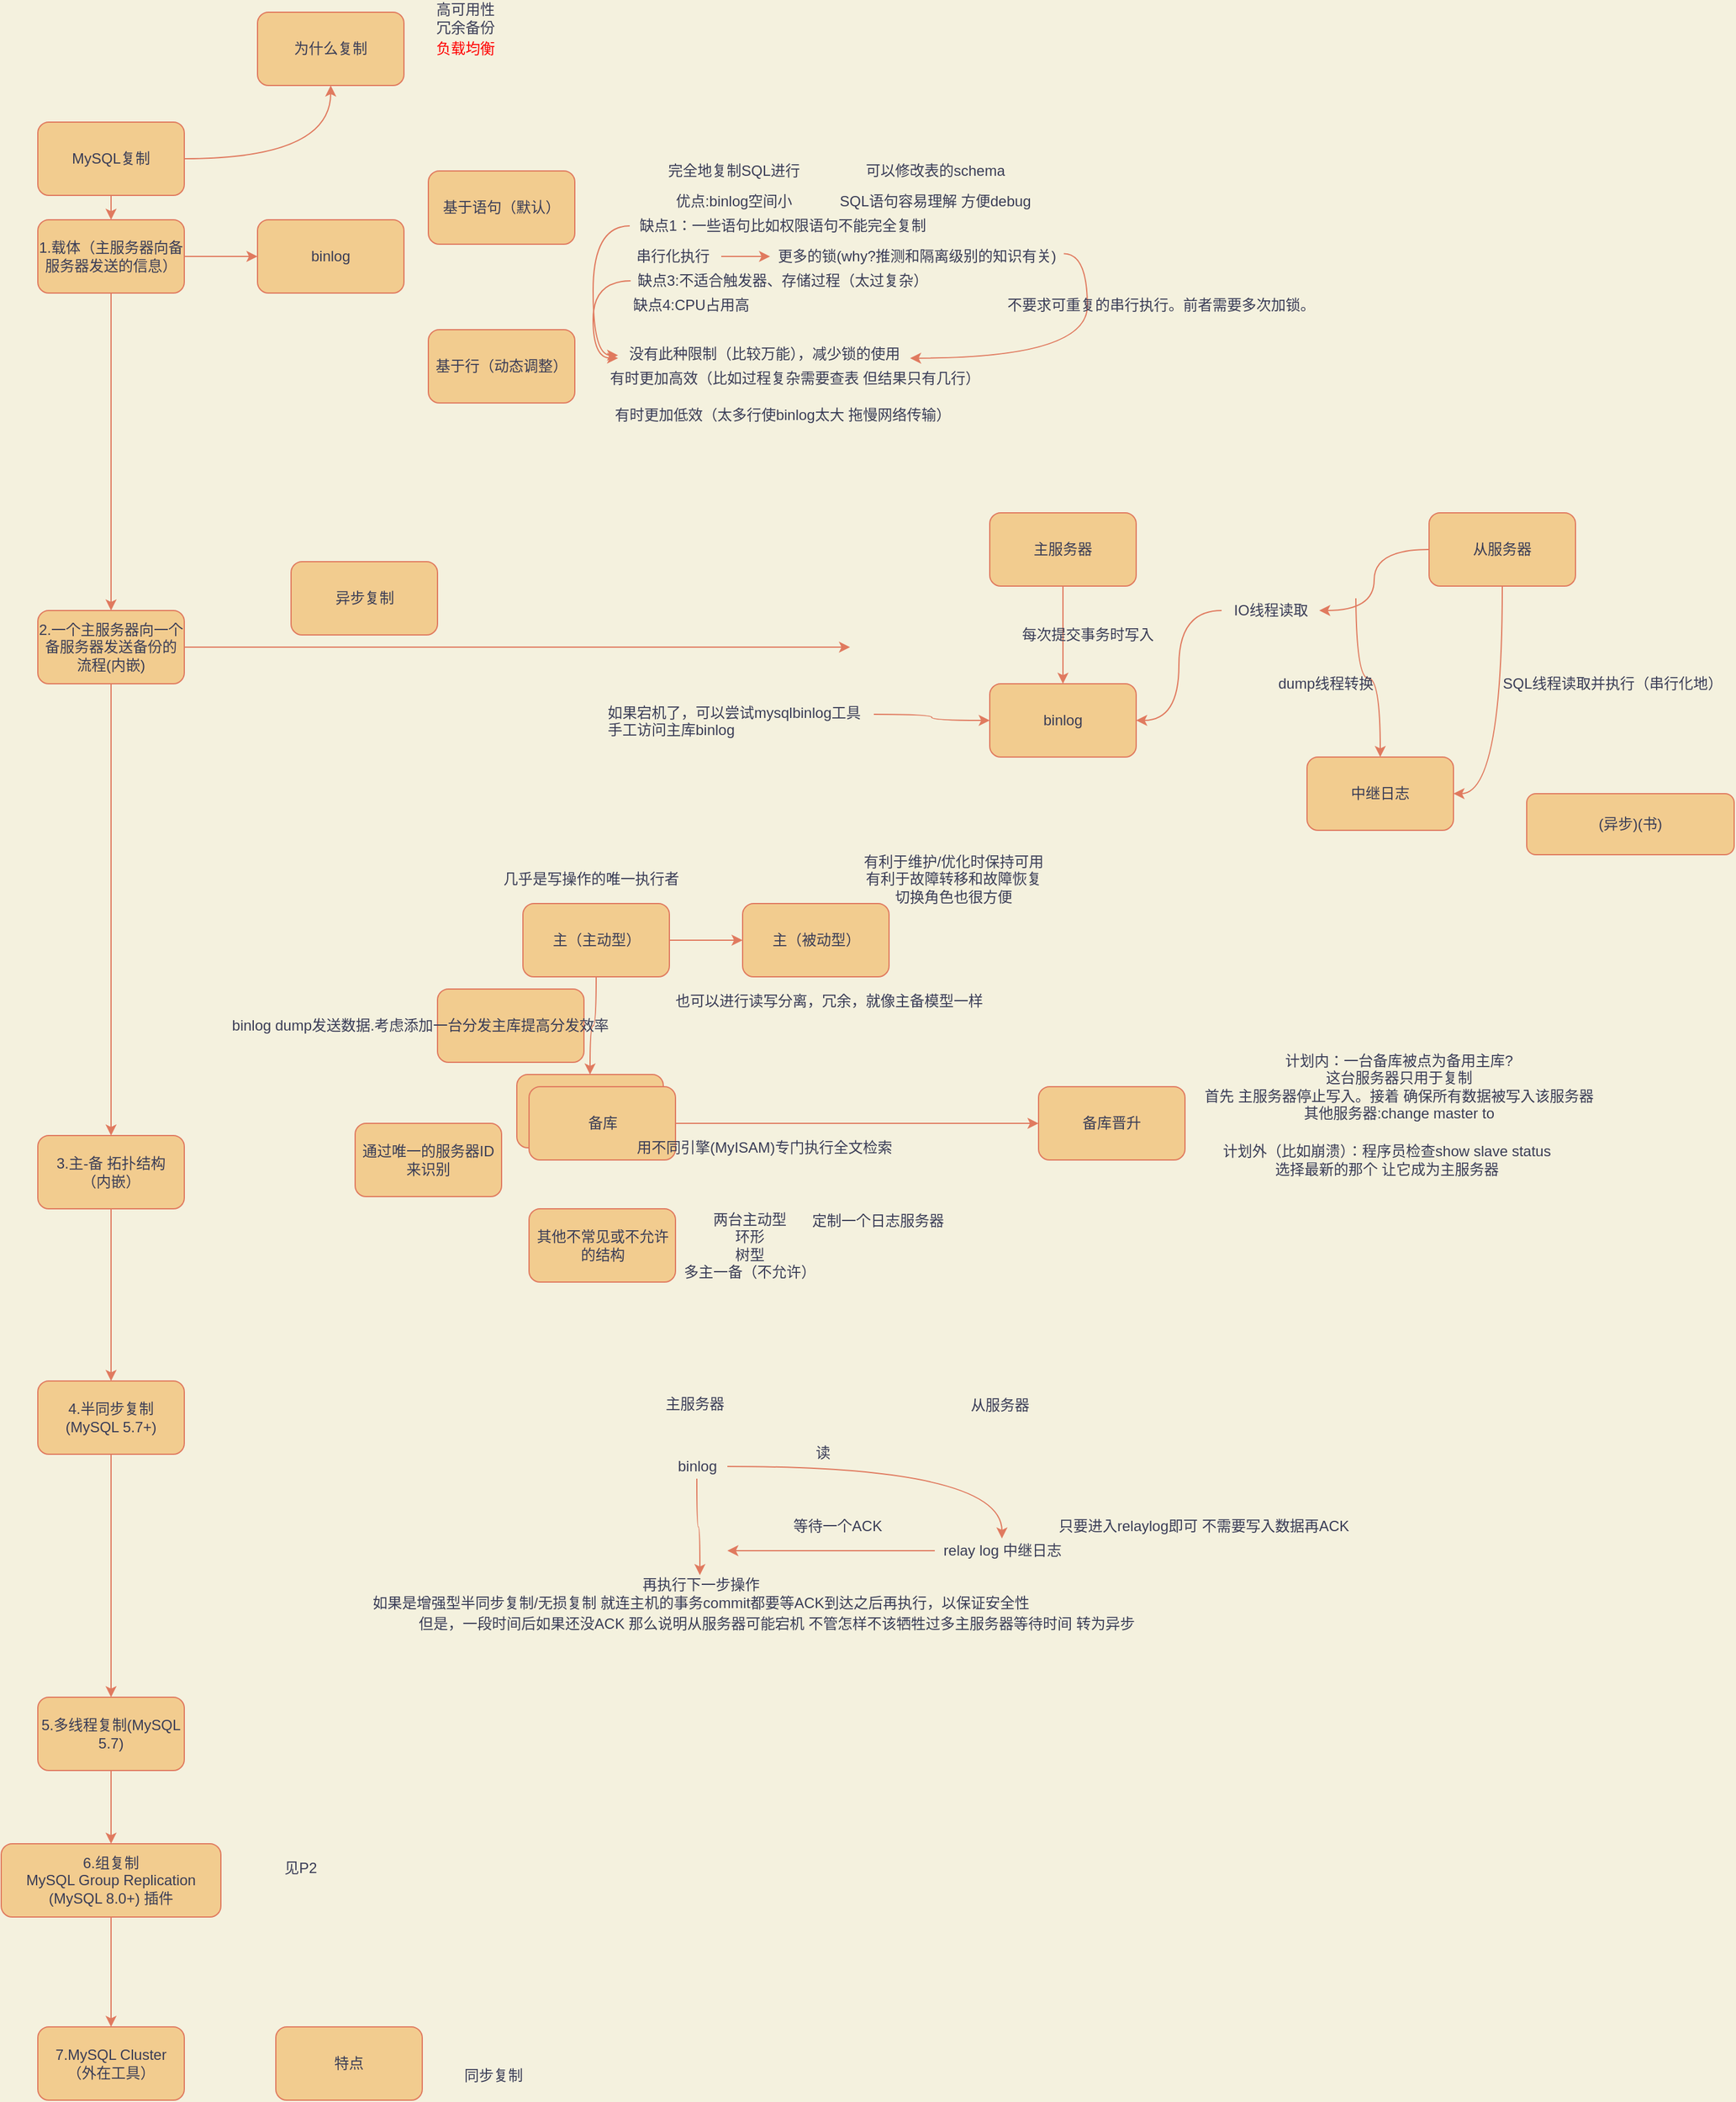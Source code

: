 <mxfile version="13.7.9" type="device" pages="2"><diagram id="JRkVe0I8rKVUmKoNJj9f" name="复制"><mxGraphModel dx="981" dy="567" grid="1" gridSize="10" guides="1" tooltips="1" connect="1" arrows="1" fold="1" page="1" pageScale="1" pageWidth="3300" pageHeight="4681" background="#F4F1DE" math="0" shadow="0"><root><mxCell id="0"/><mxCell id="1" parent="0"/><mxCell id="2MG8qn4iDlcqrnvruJJZ-74" value="" style="rounded=1;whiteSpace=wrap;html=1;sketch=0;strokeColor=#E07A5F;fillColor=#F2CC8F;fontColor=#393C56;" vertex="1" parent="1"><mxGeometry x="847.5" y="2020" width="120" height="60" as="geometry"/></mxCell><mxCell id="2MG8qn4iDlcqrnvruJJZ-3" value="" style="edgeStyle=orthogonalEdgeStyle;curved=1;rounded=1;sketch=0;orthogonalLoop=1;jettySize=auto;html=1;strokeColor=#E07A5F;fillColor=#F2CC8F;fontColor=#393C56;" edge="1" parent="1" source="2MG8qn4iDlcqrnvruJJZ-1" target="2MG8qn4iDlcqrnvruJJZ-2"><mxGeometry relative="1" as="geometry"/></mxCell><mxCell id="2MG8qn4iDlcqrnvruJJZ-8" value="" style="edgeStyle=orthogonalEdgeStyle;curved=1;rounded=1;sketch=0;orthogonalLoop=1;jettySize=auto;html=1;strokeColor=#E07A5F;fillColor=#F2CC8F;fontColor=#393C56;" edge="1" parent="1" source="2MG8qn4iDlcqrnvruJJZ-1" target="2MG8qn4iDlcqrnvruJJZ-7"><mxGeometry relative="1" as="geometry"/></mxCell><mxCell id="2MG8qn4iDlcqrnvruJJZ-1" value="MySQL复制" style="rounded=1;whiteSpace=wrap;html=1;sketch=0;strokeColor=#E07A5F;fillColor=#F2CC8F;fontColor=#393C56;" vertex="1" parent="1"><mxGeometry x="520" y="1310" width="120" height="60" as="geometry"/></mxCell><mxCell id="2MG8qn4iDlcqrnvruJJZ-6" value="" style="edgeStyle=orthogonalEdgeStyle;curved=1;rounded=1;sketch=0;orthogonalLoop=1;jettySize=auto;html=1;strokeColor=#E07A5F;fillColor=#F2CC8F;fontColor=#393C56;" edge="1" parent="1" source="2MG8qn4iDlcqrnvruJJZ-2" target="2MG8qn4iDlcqrnvruJJZ-5"><mxGeometry relative="1" as="geometry"/></mxCell><mxCell id="2MG8qn4iDlcqrnvruJJZ-56" value="" style="edgeStyle=orthogonalEdgeStyle;curved=1;rounded=1;sketch=0;orthogonalLoop=1;jettySize=auto;html=1;strokeColor=#E07A5F;fillColor=#F2CC8F;fontColor=#393C56;" edge="1" parent="1" source="2MG8qn4iDlcqrnvruJJZ-2" target="2MG8qn4iDlcqrnvruJJZ-55"><mxGeometry relative="1" as="geometry"/></mxCell><mxCell id="2MG8qn4iDlcqrnvruJJZ-2" value="1.载体（主服务器向备服务器发送的信息）" style="whiteSpace=wrap;html=1;rounded=1;fontColor=#393C56;strokeColor=#E07A5F;fillColor=#F2CC8F;sketch=0;" vertex="1" parent="1"><mxGeometry x="520" y="1390" width="120" height="60" as="geometry"/></mxCell><mxCell id="2MG8qn4iDlcqrnvruJJZ-5" value="binlog" style="whiteSpace=wrap;html=1;rounded=1;fontColor=#393C56;strokeColor=#E07A5F;fillColor=#F2CC8F;sketch=0;" vertex="1" parent="1"><mxGeometry x="700" y="1390" width="120" height="60" as="geometry"/></mxCell><mxCell id="2MG8qn4iDlcqrnvruJJZ-7" value="为什么复制" style="whiteSpace=wrap;html=1;rounded=1;fontColor=#393C56;strokeColor=#E07A5F;fillColor=#F2CC8F;sketch=0;" vertex="1" parent="1"><mxGeometry x="700" y="1220" width="120" height="60" as="geometry"/></mxCell><mxCell id="2MG8qn4iDlcqrnvruJJZ-9" value="高可用性&lt;br&gt;冗余备份" style="text;html=1;align=center;verticalAlign=middle;resizable=0;points=[];autosize=1;fontColor=#393C56;" vertex="1" parent="1"><mxGeometry x="840" y="1210" width="60" height="30" as="geometry"/></mxCell><mxCell id="2MG8qn4iDlcqrnvruJJZ-13" value="&lt;font color=&quot;#ff0000&quot;&gt;负载均衡&lt;/font&gt;" style="text;html=1;align=center;verticalAlign=middle;resizable=0;points=[];autosize=1;fontColor=#393C56;" vertex="1" parent="1"><mxGeometry x="840" y="1240" width="60" height="20" as="geometry"/></mxCell><mxCell id="2MG8qn4iDlcqrnvruJJZ-16" value="" style="edgeStyle=orthogonalEdgeStyle;curved=1;rounded=1;sketch=0;orthogonalLoop=1;jettySize=auto;html=1;strokeColor=#E07A5F;fillColor=#F2CC8F;fontColor=#393C56;" edge="1" parent="1" source="2MG8qn4iDlcqrnvruJJZ-14" target="2MG8qn4iDlcqrnvruJJZ-15"><mxGeometry relative="1" as="geometry"/></mxCell><mxCell id="2MG8qn4iDlcqrnvruJJZ-14" value="主服务器" style="rounded=1;whiteSpace=wrap;html=1;sketch=0;strokeColor=#E07A5F;fillColor=#F2CC8F;fontColor=#393C56;" vertex="1" parent="1"><mxGeometry x="1300" y="1630" width="120" height="60" as="geometry"/></mxCell><mxCell id="2MG8qn4iDlcqrnvruJJZ-15" value="binlog" style="whiteSpace=wrap;html=1;rounded=1;fontColor=#393C56;strokeColor=#E07A5F;fillColor=#F2CC8F;sketch=0;" vertex="1" parent="1"><mxGeometry x="1300" y="1770" width="120" height="60" as="geometry"/></mxCell><mxCell id="2MG8qn4iDlcqrnvruJJZ-17" value="每次提交事务时写入" style="text;html=1;align=center;verticalAlign=middle;resizable=0;points=[];autosize=1;fontColor=#393C56;" vertex="1" parent="1"><mxGeometry x="1320" y="1720" width="120" height="20" as="geometry"/></mxCell><mxCell id="2MG8qn4iDlcqrnvruJJZ-19" style="edgeStyle=orthogonalEdgeStyle;curved=1;rounded=1;sketch=0;orthogonalLoop=1;jettySize=auto;html=1;entryX=1;entryY=0.5;entryDx=0;entryDy=0;strokeColor=#E07A5F;fillColor=#F2CC8F;fontColor=#393C56;" edge="1" parent="1" source="2MG8qn4iDlcqrnvruJJZ-20" target="2MG8qn4iDlcqrnvruJJZ-15"><mxGeometry relative="1" as="geometry"/></mxCell><mxCell id="2MG8qn4iDlcqrnvruJJZ-23" style="edgeStyle=orthogonalEdgeStyle;curved=1;rounded=1;sketch=0;orthogonalLoop=1;jettySize=auto;html=1;strokeColor=#E07A5F;fillColor=#F2CC8F;fontColor=#393C56;" edge="1" parent="1" target="2MG8qn4iDlcqrnvruJJZ-24"><mxGeometry relative="1" as="geometry"><mxPoint x="1610" y="1810" as="targetPoint"/><mxPoint x="1600" y="1700" as="sourcePoint"/></mxGeometry></mxCell><mxCell id="2MG8qn4iDlcqrnvruJJZ-27" style="edgeStyle=orthogonalEdgeStyle;curved=1;rounded=1;sketch=0;orthogonalLoop=1;jettySize=auto;html=1;entryX=1;entryY=0.5;entryDx=0;entryDy=0;strokeColor=#E07A5F;fillColor=#F2CC8F;fontColor=#393C56;" edge="1" parent="1" source="2MG8qn4iDlcqrnvruJJZ-18" target="2MG8qn4iDlcqrnvruJJZ-24"><mxGeometry relative="1" as="geometry"/></mxCell><mxCell id="2MG8qn4iDlcqrnvruJJZ-18" value="从服务器" style="rounded=1;whiteSpace=wrap;html=1;sketch=0;strokeColor=#E07A5F;fillColor=#F2CC8F;fontColor=#393C56;" vertex="1" parent="1"><mxGeometry x="1660" y="1630" width="120" height="60" as="geometry"/></mxCell><mxCell id="2MG8qn4iDlcqrnvruJJZ-20" value="IO线程读取" style="text;html=1;align=center;verticalAlign=middle;resizable=0;points=[];autosize=1;fontColor=#393C56;" vertex="1" parent="1"><mxGeometry x="1490" y="1700" width="80" height="20" as="geometry"/></mxCell><mxCell id="2MG8qn4iDlcqrnvruJJZ-21" style="edgeStyle=orthogonalEdgeStyle;curved=1;rounded=1;sketch=0;orthogonalLoop=1;jettySize=auto;html=1;entryX=1;entryY=0.5;entryDx=0;entryDy=0;strokeColor=#E07A5F;fillColor=#F2CC8F;fontColor=#393C56;" edge="1" parent="1" source="2MG8qn4iDlcqrnvruJJZ-18" target="2MG8qn4iDlcqrnvruJJZ-20"><mxGeometry relative="1" as="geometry"><mxPoint x="1640" y="1660.034" as="sourcePoint"/><mxPoint x="1420" y="1800" as="targetPoint"/></mxGeometry></mxCell><mxCell id="2MG8qn4iDlcqrnvruJJZ-24" value="中继日志" style="whiteSpace=wrap;html=1;rounded=1;fontColor=#393C56;strokeColor=#E07A5F;fillColor=#F2CC8F;sketch=0;" vertex="1" parent="1"><mxGeometry x="1560" y="1830" width="120" height="60" as="geometry"/></mxCell><mxCell id="2MG8qn4iDlcqrnvruJJZ-25" value="dump线程转换" style="text;html=1;align=center;verticalAlign=middle;resizable=0;points=[];autosize=1;fontColor=#393C56;" vertex="1" parent="1"><mxGeometry x="1530" y="1760" width="90" height="20" as="geometry"/></mxCell><mxCell id="2MG8qn4iDlcqrnvruJJZ-28" value="SQL线程读取并执行（串行化地）" style="text;html=1;align=center;verticalAlign=middle;resizable=0;points=[];autosize=1;fontColor=#393C56;" vertex="1" parent="1"><mxGeometry x="1710" y="1760" width="200" height="20" as="geometry"/></mxCell><mxCell id="2MG8qn4iDlcqrnvruJJZ-30" value="基于语句（默认）" style="whiteSpace=wrap;html=1;rounded=1;fontColor=#393C56;strokeColor=#E07A5F;fillColor=#F2CC8F;sketch=0;" vertex="1" parent="1"><mxGeometry x="840" y="1350" width="120" height="60" as="geometry"/></mxCell><mxCell id="2MG8qn4iDlcqrnvruJJZ-31" value="基于行（动态调整）" style="whiteSpace=wrap;html=1;rounded=1;fontColor=#393C56;strokeColor=#E07A5F;fillColor=#F2CC8F;sketch=0;" vertex="1" parent="1"><mxGeometry x="840" y="1480" width="120" height="60" as="geometry"/></mxCell><mxCell id="2MG8qn4iDlcqrnvruJJZ-32" value="优点:binlog空间小" style="text;html=1;align=center;verticalAlign=middle;resizable=0;points=[];autosize=1;fontColor=#393C56;" vertex="1" parent="1"><mxGeometry x="1035" y="1365" width="110" height="20" as="geometry"/></mxCell><mxCell id="2MG8qn4iDlcqrnvruJJZ-33" value="完全地复制SQL进行" style="text;html=1;align=center;verticalAlign=middle;resizable=0;points=[];autosize=1;fontColor=#393C56;" vertex="1" parent="1"><mxGeometry x="1030" y="1340" width="120" height="20" as="geometry"/></mxCell><mxCell id="2MG8qn4iDlcqrnvruJJZ-42" style="edgeStyle=orthogonalEdgeStyle;curved=1;rounded=1;sketch=0;orthogonalLoop=1;jettySize=auto;html=1;entryX=0.002;entryY=0.547;entryDx=0;entryDy=0;entryPerimeter=0;strokeColor=#E07A5F;fillColor=#F2CC8F;fontColor=#393C56;exitX=0;exitY=0.5;exitDx=0;exitDy=0;exitPerimeter=0;" edge="1" parent="1" source="2MG8qn4iDlcqrnvruJJZ-34" target="2MG8qn4iDlcqrnvruJJZ-41"><mxGeometry relative="1" as="geometry"/></mxCell><mxCell id="2MG8qn4iDlcqrnvruJJZ-34" value="缺点1：一些语句比如权限语句不能完全复制" style="text;html=1;align=center;verticalAlign=middle;resizable=0;points=[];autosize=1;fontColor=#393C56;" vertex="1" parent="1"><mxGeometry x="1005" y="1385" width="250" height="20" as="geometry"/></mxCell><mxCell id="2MG8qn4iDlcqrnvruJJZ-37" value="" style="edgeStyle=orthogonalEdgeStyle;curved=1;rounded=1;sketch=0;orthogonalLoop=1;jettySize=auto;html=1;strokeColor=#E07A5F;fillColor=#F2CC8F;fontColor=#393C56;" edge="1" parent="1" source="2MG8qn4iDlcqrnvruJJZ-35" target="2MG8qn4iDlcqrnvruJJZ-36"><mxGeometry relative="1" as="geometry"/></mxCell><mxCell id="2MG8qn4iDlcqrnvruJJZ-35" value="串行化执行" style="text;html=1;align=center;verticalAlign=middle;resizable=0;points=[];autosize=1;fontColor=#393C56;" vertex="1" parent="1"><mxGeometry x="1000" y="1410" width="80" height="20" as="geometry"/></mxCell><mxCell id="2MG8qn4iDlcqrnvruJJZ-48" style="edgeStyle=orthogonalEdgeStyle;curved=1;rounded=1;sketch=0;orthogonalLoop=1;jettySize=auto;html=1;strokeColor=#E07A5F;fillColor=#F2CC8F;fontColor=#393C56;entryX=0.999;entryY=0.666;entryDx=0;entryDy=0;entryPerimeter=0;exitX=1.003;exitY=0.39;exitDx=0;exitDy=0;exitPerimeter=0;" edge="1" parent="1" source="2MG8qn4iDlcqrnvruJJZ-36" target="2MG8qn4iDlcqrnvruJJZ-41"><mxGeometry relative="1" as="geometry"/></mxCell><mxCell id="2MG8qn4iDlcqrnvruJJZ-36" value="更多的锁(why?推测和隔离级别的知识有关)" style="text;html=1;align=center;verticalAlign=middle;resizable=0;points=[];autosize=1;fontColor=#393C56;" vertex="1" parent="1"><mxGeometry x="1120" y="1410" width="240" height="20" as="geometry"/></mxCell><mxCell id="2MG8qn4iDlcqrnvruJJZ-38" value="有时更加高效（比如过程复杂需要查表 但结果只有几行）" style="text;html=1;align=center;verticalAlign=middle;resizable=0;points=[];autosize=1;fontColor=#393C56;" vertex="1" parent="1"><mxGeometry x="980" y="1510" width="320" height="20" as="geometry"/></mxCell><mxCell id="2MG8qn4iDlcqrnvruJJZ-41" value="没有此种限制（比较万能），减少锁的使用" style="text;html=1;align=center;verticalAlign=middle;resizable=0;points=[];autosize=1;fontColor=#393C56;" vertex="1" parent="1"><mxGeometry x="995" y="1490" width="240" height="20" as="geometry"/></mxCell><mxCell id="2MG8qn4iDlcqrnvruJJZ-43" value="有时更加低效（太多行使binlog太大 拖慢网络传输）" style="text;html=1;align=center;verticalAlign=middle;resizable=0;points=[];autosize=1;fontColor=#393C56;" vertex="1" parent="1"><mxGeometry x="985" y="1540" width="290" height="20" as="geometry"/></mxCell><mxCell id="2MG8qn4iDlcqrnvruJJZ-47" style="edgeStyle=orthogonalEdgeStyle;curved=1;rounded=1;sketch=0;orthogonalLoop=1;jettySize=auto;html=1;entryX=0.002;entryY=0.666;entryDx=0;entryDy=0;entryPerimeter=0;strokeColor=#E07A5F;fillColor=#F2CC8F;fontColor=#393C56;exitX=0.003;exitY=0.5;exitDx=0;exitDy=0;exitPerimeter=0;" edge="1" parent="1" source="2MG8qn4iDlcqrnvruJJZ-45" target="2MG8qn4iDlcqrnvruJJZ-41"><mxGeometry relative="1" as="geometry"/></mxCell><mxCell id="2MG8qn4iDlcqrnvruJJZ-45" value="缺点3:不适合触发器、存储过程（太过复杂）" style="text;html=1;align=center;verticalAlign=middle;resizable=0;points=[];autosize=1;fontColor=#393C56;" vertex="1" parent="1"><mxGeometry x="1005" y="1430" width="250" height="20" as="geometry"/></mxCell><mxCell id="2MG8qn4iDlcqrnvruJJZ-49" value="不要求可重复的串行执行。前者需要多次加锁。" style="text;html=1;align=center;verticalAlign=middle;resizable=0;points=[];autosize=1;fontColor=#393C56;" vertex="1" parent="1"><mxGeometry x="1305" y="1450" width="270" height="20" as="geometry"/></mxCell><mxCell id="2MG8qn4iDlcqrnvruJJZ-51" value="SQL语句容易理解 方便debug" style="text;html=1;align=center;verticalAlign=middle;resizable=0;points=[];autosize=1;fontColor=#393C56;" vertex="1" parent="1"><mxGeometry x="1170" y="1365" width="170" height="20" as="geometry"/></mxCell><mxCell id="2MG8qn4iDlcqrnvruJJZ-52" value="缺点4:CPU占用高" style="text;html=1;align=center;verticalAlign=middle;resizable=0;points=[];autosize=1;fontColor=#393C56;" vertex="1" parent="1"><mxGeometry x="1000" y="1450" width="110" height="20" as="geometry"/></mxCell><mxCell id="2MG8qn4iDlcqrnvruJJZ-53" value="可以修改表的schema" style="text;html=1;align=center;verticalAlign=middle;resizable=0;points=[];autosize=1;fontColor=#393C56;" vertex="1" parent="1"><mxGeometry x="1190" y="1340" width="130" height="20" as="geometry"/></mxCell><mxCell id="2MG8qn4iDlcqrnvruJJZ-57" style="edgeStyle=orthogonalEdgeStyle;curved=1;rounded=1;sketch=0;orthogonalLoop=1;jettySize=auto;html=1;strokeColor=#E07A5F;fillColor=#F2CC8F;fontColor=#393C56;" edge="1" parent="1" source="2MG8qn4iDlcqrnvruJJZ-55"><mxGeometry relative="1" as="geometry"><mxPoint x="1185.517" y="1740" as="targetPoint"/></mxGeometry></mxCell><mxCell id="2MG8qn4iDlcqrnvruJJZ-79" style="edgeStyle=orthogonalEdgeStyle;curved=1;rounded=1;sketch=0;orthogonalLoop=1;jettySize=auto;html=1;strokeColor=#E07A5F;fillColor=#F2CC8F;fontColor=#393C56;" edge="1" parent="1" source="2MG8qn4iDlcqrnvruJJZ-55" target="2MG8qn4iDlcqrnvruJJZ-58"><mxGeometry relative="1" as="geometry"/></mxCell><mxCell id="2MG8qn4iDlcqrnvruJJZ-55" value="2.一个主服务器向一个备服务器发送备份的流程&lt;span&gt;(内嵌)&lt;/span&gt;" style="whiteSpace=wrap;html=1;rounded=1;fontColor=#393C56;strokeColor=#E07A5F;fillColor=#F2CC8F;sketch=0;" vertex="1" parent="1"><mxGeometry x="520" y="1710" width="120" height="60" as="geometry"/></mxCell><mxCell id="2MG8qn4iDlcqrnvruJJZ-85" value="" style="edgeStyle=orthogonalEdgeStyle;curved=1;rounded=1;sketch=0;orthogonalLoop=1;jettySize=auto;html=1;strokeColor=#E07A5F;fillColor=#F2CC8F;fontColor=#393C56;" edge="1" parent="1" source="2MG8qn4iDlcqrnvruJJZ-58" target="2MG8qn4iDlcqrnvruJJZ-84"><mxGeometry relative="1" as="geometry"/></mxCell><mxCell id="2MG8qn4iDlcqrnvruJJZ-58" value="3.主-备 拓扑结构&lt;br&gt;（内嵌）" style="whiteSpace=wrap;html=1;rounded=1;fontColor=#393C56;strokeColor=#E07A5F;fillColor=#F2CC8F;sketch=0;" vertex="1" parent="1"><mxGeometry x="520" y="2140" width="120" height="60" as="geometry"/></mxCell><mxCell id="2MG8qn4iDlcqrnvruJJZ-62" value="" style="edgeStyle=orthogonalEdgeStyle;curved=1;rounded=1;sketch=0;orthogonalLoop=1;jettySize=auto;html=1;strokeColor=#E07A5F;fillColor=#F2CC8F;fontColor=#393C56;" edge="1" parent="1" source="2MG8qn4iDlcqrnvruJJZ-60" target="2MG8qn4iDlcqrnvruJJZ-61"><mxGeometry relative="1" as="geometry"/></mxCell><mxCell id="2MG8qn4iDlcqrnvruJJZ-68" value="" style="edgeStyle=orthogonalEdgeStyle;curved=1;rounded=1;sketch=0;orthogonalLoop=1;jettySize=auto;html=1;strokeColor=#E07A5F;fillColor=#F2CC8F;fontColor=#393C56;" edge="1" parent="1" source="2MG8qn4iDlcqrnvruJJZ-60" target="2MG8qn4iDlcqrnvruJJZ-67"><mxGeometry relative="1" as="geometry"/></mxCell><mxCell id="2MG8qn4iDlcqrnvruJJZ-60" value="主（主动型）" style="whiteSpace=wrap;html=1;rounded=1;fontColor=#393C56;strokeColor=#E07A5F;fillColor=#F2CC8F;sketch=0;" vertex="1" parent="1"><mxGeometry x="917.5" y="1950" width="120" height="60" as="geometry"/></mxCell><mxCell id="2MG8qn4iDlcqrnvruJJZ-61" value="主（被动型）" style="whiteSpace=wrap;html=1;rounded=1;fontColor=#393C56;strokeColor=#E07A5F;fillColor=#F2CC8F;sketch=0;" vertex="1" parent="1"><mxGeometry x="1097.5" y="1950" width="120" height="60" as="geometry"/></mxCell><mxCell id="2MG8qn4iDlcqrnvruJJZ-64" value="其他不常见或不允许的结构" style="whiteSpace=wrap;html=1;rounded=1;fontColor=#393C56;strokeColor=#E07A5F;fillColor=#F2CC8F;sketch=0;" vertex="1" parent="1"><mxGeometry x="922.5" y="2200" width="120" height="60" as="geometry"/></mxCell><mxCell id="2MG8qn4iDlcqrnvruJJZ-65" value="两台主动型&lt;br&gt;环形&lt;br&gt;树型&lt;br&gt;多主一备（不允许）" style="text;html=1;align=center;verticalAlign=middle;resizable=0;points=[];autosize=1;fontColor=#393C56;" vertex="1" parent="1"><mxGeometry x="1042.5" y="2200" width="120" height="60" as="geometry"/></mxCell><mxCell id="2MG8qn4iDlcqrnvruJJZ-66" value="有利于维护/优化时保持可用&lt;br&gt;有利于故障转移和故障恢复&lt;br&gt;切换角色也很方便" style="text;html=1;align=center;verticalAlign=middle;resizable=0;points=[];autosize=1;fontColor=#393C56;" vertex="1" parent="1"><mxGeometry x="1190" y="1905" width="160" height="50" as="geometry"/></mxCell><mxCell id="2MG8qn4iDlcqrnvruJJZ-67" value="" style="whiteSpace=wrap;html=1;rounded=1;fontColor=#393C56;strokeColor=#E07A5F;fillColor=#F2CC8F;sketch=0;" vertex="1" parent="1"><mxGeometry x="912.5" y="2090" width="120" height="60" as="geometry"/></mxCell><mxCell id="2MG8qn4iDlcqrnvruJJZ-81" style="edgeStyle=orthogonalEdgeStyle;curved=1;rounded=1;sketch=0;orthogonalLoop=1;jettySize=auto;html=1;entryX=0;entryY=0.5;entryDx=0;entryDy=0;strokeColor=#E07A5F;fillColor=#F2CC8F;fontColor=#393C56;" edge="1" parent="1" source="2MG8qn4iDlcqrnvruJJZ-69" target="2MG8qn4iDlcqrnvruJJZ-80"><mxGeometry relative="1" as="geometry"/></mxCell><mxCell id="2MG8qn4iDlcqrnvruJJZ-69" value="备库" style="whiteSpace=wrap;html=1;rounded=1;fontColor=#393C56;strokeColor=#E07A5F;fillColor=#F2CC8F;sketch=0;" vertex="1" parent="1"><mxGeometry x="922.5" y="2100" width="120" height="60" as="geometry"/></mxCell><mxCell id="2MG8qn4iDlcqrnvruJJZ-70" value="也可以进行读写分离，冗余，就像主备模型一样" style="text;html=1;align=center;verticalAlign=middle;resizable=0;points=[];autosize=1;fontColor=#393C56;" vertex="1" parent="1"><mxGeometry x="1032.5" y="2020" width="270" height="20" as="geometry"/></mxCell><mxCell id="2MG8qn4iDlcqrnvruJJZ-71" value="计划内：一台备库被点为备用主库?&lt;br&gt;这台服务器只用于复制&lt;br&gt;首先 主服务器停止写入。接着 确保所有数据被写入该服务器&lt;br&gt;其他服务器:change master to" style="text;html=1;align=center;verticalAlign=middle;resizable=0;points=[];autosize=1;fontColor=#393C56;" vertex="1" parent="1"><mxGeometry x="1470" y="2070" width="330" height="60" as="geometry"/></mxCell><mxCell id="2MG8qn4iDlcqrnvruJJZ-72" value="通过唯一的服务器ID来识别" style="whiteSpace=wrap;html=1;rounded=1;fontColor=#393C56;strokeColor=#E07A5F;fillColor=#F2CC8F;sketch=0;" vertex="1" parent="1"><mxGeometry x="780" y="2130" width="120" height="60" as="geometry"/></mxCell><mxCell id="2MG8qn4iDlcqrnvruJJZ-73" value="binlog dump发送数据.考虑添加一台分发主库提高分发效率" style="text;html=1;align=center;verticalAlign=middle;resizable=0;points=[];autosize=1;fontColor=#393C56;" vertex="1" parent="1"><mxGeometry x="672.5" y="2040" width="320" height="20" as="geometry"/></mxCell><mxCell id="2MG8qn4iDlcqrnvruJJZ-75" value="定制一个日志服务器" style="text;html=1;align=center;verticalAlign=middle;resizable=0;points=[];autosize=1;fontColor=#393C56;" vertex="1" parent="1"><mxGeometry x="1147.5" y="2200" width="120" height="20" as="geometry"/></mxCell><mxCell id="2MG8qn4iDlcqrnvruJJZ-77" value="用不同引擎(MyISAM)专门执行全文检索" style="text;html=1;align=center;verticalAlign=middle;resizable=0;points=[];autosize=1;fontColor=#393C56;" vertex="1" parent="1"><mxGeometry x="1005" y="2140" width="220" height="20" as="geometry"/></mxCell><mxCell id="2MG8qn4iDlcqrnvruJJZ-78" value="几乎是写操作的唯一执行者" style="text;html=1;align=center;verticalAlign=middle;resizable=0;points=[];autosize=1;fontColor=#393C56;" vertex="1" parent="1"><mxGeometry x="892.5" y="1920" width="160" height="20" as="geometry"/></mxCell><mxCell id="2MG8qn4iDlcqrnvruJJZ-80" value="备库晋升" style="whiteSpace=wrap;html=1;rounded=1;fontColor=#393C56;strokeColor=#E07A5F;fillColor=#F2CC8F;sketch=0;" vertex="1" parent="1"><mxGeometry x="1340" y="2100" width="120" height="60" as="geometry"/></mxCell><mxCell id="2MG8qn4iDlcqrnvruJJZ-82" value="计划外（比如崩溃）：程序员检查show slave status&lt;br&gt;选择最新的那个 让它成为主服务器" style="text;html=1;align=center;verticalAlign=middle;resizable=0;points=[];autosize=1;fontColor=#393C56;" vertex="1" parent="1"><mxGeometry x="1480" y="2145" width="290" height="30" as="geometry"/></mxCell><mxCell id="2MG8qn4iDlcqrnvruJJZ-93" value="" style="edgeStyle=orthogonalEdgeStyle;curved=1;rounded=1;sketch=0;orthogonalLoop=1;jettySize=auto;html=1;strokeColor=#E07A5F;fillColor=#F2CC8F;fontColor=#393C56;" edge="1" parent="1" source="2MG8qn4iDlcqrnvruJJZ-125" target="2MG8qn4iDlcqrnvruJJZ-92"><mxGeometry relative="1" as="geometry"/></mxCell><mxCell id="2MG8qn4iDlcqrnvruJJZ-84" value="4.半同步复制&lt;br&gt;(MySQL 5.7+)" style="whiteSpace=wrap;html=1;rounded=1;fontColor=#393C56;strokeColor=#E07A5F;fillColor=#F2CC8F;sketch=0;" vertex="1" parent="1"><mxGeometry x="520" y="2341" width="120" height="60" as="geometry"/></mxCell><mxCell id="2MG8qn4iDlcqrnvruJJZ-86" value="特点" style="whiteSpace=wrap;html=1;rounded=1;fontColor=#393C56;strokeColor=#E07A5F;fillColor=#F2CC8F;sketch=0;" vertex="1" parent="1"><mxGeometry x="715" y="2870" width="120" height="60" as="geometry"/></mxCell><mxCell id="2MG8qn4iDlcqrnvruJJZ-87" value="同步复制" style="text;html=1;align=center;verticalAlign=middle;resizable=0;points=[];autosize=1;fontColor=#393C56;" vertex="1" parent="1"><mxGeometry x="862.5" y="2900" width="60" height="20" as="geometry"/></mxCell><mxCell id="2MG8qn4iDlcqrnvruJJZ-88" value="异步复制" style="whiteSpace=wrap;html=1;rounded=1;fontColor=#393C56;strokeColor=#E07A5F;fillColor=#F2CC8F;sketch=0;" vertex="1" parent="1"><mxGeometry x="727.5" y="1670" width="120" height="60" as="geometry"/></mxCell><mxCell id="2MG8qn4iDlcqrnvruJJZ-91" style="edgeStyle=orthogonalEdgeStyle;curved=1;rounded=1;sketch=0;orthogonalLoop=1;jettySize=auto;html=1;entryX=0;entryY=0.5;entryDx=0;entryDy=0;strokeColor=#E07A5F;fillColor=#F2CC8F;fontColor=#393C56;" edge="1" parent="1" source="2MG8qn4iDlcqrnvruJJZ-90" target="2MG8qn4iDlcqrnvruJJZ-15"><mxGeometry relative="1" as="geometry"/></mxCell><mxCell id="2MG8qn4iDlcqrnvruJJZ-90" value="如果宕机了，可以尝试mysqlbinlog工具手工访问主库binlog" style="text;whiteSpace=wrap;html=1;fontColor=#393C56;" vertex="1" parent="1"><mxGeometry x="985" y="1780" width="220" height="30" as="geometry"/></mxCell><mxCell id="2MG8qn4iDlcqrnvruJJZ-92" value="7.MySQL Cluster&lt;br&gt;（外在工具）" style="whiteSpace=wrap;html=1;rounded=1;fontColor=#393C56;strokeColor=#E07A5F;fillColor=#F2CC8F;sketch=0;" vertex="1" parent="1"><mxGeometry x="520" y="2870" width="120" height="60" as="geometry"/></mxCell><mxCell id="2MG8qn4iDlcqrnvruJJZ-94" value="(异步)(书)" style="whiteSpace=wrap;html=1;rounded=1;fontColor=#393C56;strokeColor=#E07A5F;fillColor=#F2CC8F;sketch=0;" vertex="1" parent="1"><mxGeometry x="1740" y="1860" width="170" height="50" as="geometry"/></mxCell><mxCell id="2MG8qn4iDlcqrnvruJJZ-110" value="从服务器" style="text;html=1;align=center;verticalAlign=middle;resizable=0;points=[];autosize=1;fontColor=#393C56;" vertex="1" parent="1"><mxGeometry x="1277.5" y="2351" width="60" height="20" as="geometry"/></mxCell><mxCell id="2MG8qn4iDlcqrnvruJJZ-115" style="edgeStyle=orthogonalEdgeStyle;curved=1;rounded=1;sketch=0;orthogonalLoop=1;jettySize=auto;html=1;strokeColor=#E07A5F;fillColor=#F2CC8F;fontColor=#393C56;" edge="1" parent="1" source="2MG8qn4iDlcqrnvruJJZ-111" target="2MG8qn4iDlcqrnvruJJZ-113"><mxGeometry relative="1" as="geometry"/></mxCell><mxCell id="2MG8qn4iDlcqrnvruJJZ-119" style="edgeStyle=orthogonalEdgeStyle;curved=1;rounded=1;sketch=0;orthogonalLoop=1;jettySize=auto;html=1;strokeColor=#E07A5F;fillColor=#F2CC8F;fontColor=#393C56;" edge="1" parent="1" source="2MG8qn4iDlcqrnvruJJZ-111" target="2MG8qn4iDlcqrnvruJJZ-117"><mxGeometry relative="1" as="geometry"/></mxCell><mxCell id="2MG8qn4iDlcqrnvruJJZ-111" value="binlog" style="text;html=1;align=center;verticalAlign=middle;resizable=0;points=[];autosize=1;fontColor=#393C56;" vertex="1" parent="1"><mxGeometry x="1035" y="2401" width="50" height="20" as="geometry"/></mxCell><mxCell id="2MG8qn4iDlcqrnvruJJZ-112" value="主服务器" style="text;html=1;align=center;verticalAlign=middle;resizable=0;points=[];autosize=1;fontColor=#393C56;" vertex="1" parent="1"><mxGeometry x="1027.5" y="2350" width="60" height="20" as="geometry"/></mxCell><mxCell id="2MG8qn4iDlcqrnvruJJZ-116" style="edgeStyle=orthogonalEdgeStyle;curved=1;rounded=1;sketch=0;orthogonalLoop=1;jettySize=auto;html=1;strokeColor=#E07A5F;fillColor=#F2CC8F;fontColor=#393C56;" edge="1" parent="1" source="2MG8qn4iDlcqrnvruJJZ-113"><mxGeometry relative="1" as="geometry"><mxPoint x="1085.0" y="2480" as="targetPoint"/></mxGeometry></mxCell><mxCell id="2MG8qn4iDlcqrnvruJJZ-113" value="relay log 中继日志" style="text;html=1;align=center;verticalAlign=middle;resizable=0;points=[];autosize=1;fontColor=#393C56;" vertex="1" parent="1"><mxGeometry x="1255" y="2470" width="110" height="20" as="geometry"/></mxCell><mxCell id="2MG8qn4iDlcqrnvruJJZ-117" value="再执行下一步操作&lt;br&gt;如果是增强型半同步复制/无损复制 就连主机的事务commit都要等ACK到达之后再执行，以保证安全性" style="text;html=1;align=center;verticalAlign=middle;resizable=0;points=[];autosize=1;fontColor=#393C56;" vertex="1" parent="1"><mxGeometry x="787.5" y="2500" width="550" height="30" as="geometry"/></mxCell><mxCell id="2MG8qn4iDlcqrnvruJJZ-118" value="等待一个ACK" style="text;html=1;align=center;verticalAlign=middle;resizable=0;points=[];autosize=1;fontColor=#393C56;" vertex="1" parent="1"><mxGeometry x="1130" y="2450" width="90" height="20" as="geometry"/></mxCell><mxCell id="2MG8qn4iDlcqrnvruJJZ-120" value="读" style="text;html=1;align=center;verticalAlign=middle;resizable=0;points=[];autosize=1;fontColor=#393C56;" vertex="1" parent="1"><mxGeometry x="1147.5" y="2390" width="30" height="20" as="geometry"/></mxCell><mxCell id="2MG8qn4iDlcqrnvruJJZ-121" value="但是，一段时间后如果还没ACK 那么说明从服务器可能宕机 不管怎样不该牺牲过多主服务器等待时间 转为异步" style="text;html=1;align=center;verticalAlign=middle;resizable=0;points=[];autosize=1;fontColor=#393C56;" vertex="1" parent="1"><mxGeometry x="825" y="2530" width="600" height="20" as="geometry"/></mxCell><mxCell id="2MG8qn4iDlcqrnvruJJZ-122" value="只要进入relaylog即可 不需要写入数据再ACK" style="text;html=1;align=center;verticalAlign=middle;resizable=0;points=[];autosize=1;fontColor=#393C56;" vertex="1" parent="1"><mxGeometry x="1350" y="2450" width="250" height="20" as="geometry"/></mxCell><mxCell id="2MG8qn4iDlcqrnvruJJZ-123" value="5.多线程复制(MySQL 5.7)" style="whiteSpace=wrap;html=1;rounded=1;fontColor=#393C56;strokeColor=#E07A5F;fillColor=#F2CC8F;sketch=0;" vertex="1" parent="1"><mxGeometry x="520" y="2600" width="120" height="60" as="geometry"/></mxCell><mxCell id="2MG8qn4iDlcqrnvruJJZ-124" value="" style="edgeStyle=orthogonalEdgeStyle;curved=1;rounded=1;sketch=0;orthogonalLoop=1;jettySize=auto;html=1;strokeColor=#E07A5F;fillColor=#F2CC8F;fontColor=#393C56;" edge="1" parent="1" source="2MG8qn4iDlcqrnvruJJZ-84" target="2MG8qn4iDlcqrnvruJJZ-123"><mxGeometry relative="1" as="geometry"><mxPoint x="580.0" y="2401" as="sourcePoint"/><mxPoint x="580.0" y="2870" as="targetPoint"/></mxGeometry></mxCell><mxCell id="2MG8qn4iDlcqrnvruJJZ-125" value="6.组复制&lt;br&gt;MySQL Group Replication&lt;br&gt;(MySQL 8.0+) 插件" style="whiteSpace=wrap;html=1;rounded=1;fontColor=#393C56;strokeColor=#E07A5F;fillColor=#F2CC8F;sketch=0;" vertex="1" parent="1"><mxGeometry x="490" y="2720" width="180" height="60" as="geometry"/></mxCell><mxCell id="2MG8qn4iDlcqrnvruJJZ-126" value="" style="edgeStyle=orthogonalEdgeStyle;curved=1;rounded=1;sketch=0;orthogonalLoop=1;jettySize=auto;html=1;strokeColor=#E07A5F;fillColor=#F2CC8F;fontColor=#393C56;" edge="1" parent="1" source="2MG8qn4iDlcqrnvruJJZ-123" target="2MG8qn4iDlcqrnvruJJZ-125"><mxGeometry relative="1" as="geometry"><mxPoint x="580.0" y="2660" as="sourcePoint"/><mxPoint x="580.0" y="2870" as="targetPoint"/></mxGeometry></mxCell><mxCell id="2MG8qn4iDlcqrnvruJJZ-128" value="见P2" style="text;html=1;align=center;verticalAlign=middle;resizable=0;points=[];autosize=1;fontColor=#393C56;" vertex="1" parent="1"><mxGeometry x="715" y="2730" width="40" height="20" as="geometry"/></mxCell></root></mxGraphModel></diagram><diagram id="nBgO8DfxHfyH_0hB4uX1" name="组复制"><mxGraphModel dx="813" dy="470" grid="1" gridSize="10" guides="1" tooltips="1" connect="1" arrows="1" fold="1" page="1" pageScale="1" pageWidth="3300" pageHeight="4681" background="#F4F1DE" math="0" shadow="0"><root><mxCell id="0VsVYVE2DYTTRzxDu_UH-0"/><mxCell id="0VsVYVE2DYTTRzxDu_UH-1" parent="0VsVYVE2DYTTRzxDu_UH-0"/><mxCell id="Ip1vedw55jfv3YDYkfyQ-4" value="" style="rounded=1;whiteSpace=wrap;html=1;sketch=0;strokeColor=#E07A5F;fillColor=#F2CC8F;fontColor=#393C56;" vertex="1" parent="0VsVYVE2DYTTRzxDu_UH-1"><mxGeometry x="260" y="120" width="550" height="130" as="geometry"/></mxCell><mxCell id="Ip1vedw55jfv3YDYkfyQ-0" value="核心:Paxos算法。基于乐观锁" style="text;html=1;align=center;verticalAlign=middle;resizable=0;points=[];autosize=1;fontColor=#393C56;" vertex="1" parent="0VsVYVE2DYTTRzxDu_UH-1"><mxGeometry x="285" y="100" width="170" height="20" as="geometry"/></mxCell><mxCell id="Ip1vedw55jfv3YDYkfyQ-2" value="Primary Server&lt;br&gt;可读写的" style="rounded=1;whiteSpace=wrap;html=1;sketch=0;strokeColor=#E07A5F;fillColor=#F2CC8F;fontColor=#393C56;" vertex="1" parent="0VsVYVE2DYTTRzxDu_UH-1"><mxGeometry x="280" y="140" width="120" height="60" as="geometry"/></mxCell><mxCell id="Ip1vedw55jfv3YDYkfyQ-3" value="Secondary&lt;br&gt;辅助节点" style="rounded=1;whiteSpace=wrap;html=1;sketch=0;strokeColor=#E07A5F;fillColor=#F2CC8F;fontColor=#393C56;" vertex="1" parent="0VsVYVE2DYTTRzxDu_UH-1"><mxGeometry x="480" y="140" width="120" height="60" as="geometry"/></mxCell><mxCell id="Ip1vedw55jfv3YDYkfyQ-5" value="复制组" style="text;html=1;align=center;verticalAlign=middle;resizable=0;points=[];autosize=1;fontColor=#393C56;" vertex="1" parent="0VsVYVE2DYTTRzxDu_UH-1"><mxGeometry x="750" y="130" width="50" height="20" as="geometry"/></mxCell><mxCell id="Ip1vedw55jfv3YDYkfyQ-6" value="" style="rounded=1;whiteSpace=wrap;html=1;sketch=0;strokeColor=#E07A5F;fillColor=#F2CC8F;fontColor=#393C56;" vertex="1" parent="0VsVYVE2DYTTRzxDu_UH-1"><mxGeometry x="260" y="320" width="550" height="130" as="geometry"/></mxCell><mxCell id="Ip1vedw55jfv3YDYkfyQ-7" value="非复制组" style="text;html=1;align=center;verticalAlign=middle;resizable=0;points=[];autosize=1;fontColor=#393C56;" vertex="1" parent="0VsVYVE2DYTTRzxDu_UH-1"><mxGeometry x="745" y="330" width="60" height="20" as="geometry"/></mxCell><mxCell id="Ip1vedw55jfv3YDYkfyQ-10" style="edgeStyle=orthogonalEdgeStyle;curved=1;rounded=1;sketch=0;orthogonalLoop=1;jettySize=auto;html=1;strokeColor=#E07A5F;fillColor=#F2CC8F;fontColor=#393C56;" edge="1" parent="0VsVYVE2DYTTRzxDu_UH-1" source="Ip1vedw55jfv3YDYkfyQ-9" target="Ip1vedw55jfv3YDYkfyQ-3"><mxGeometry relative="1" as="geometry"/></mxCell><mxCell id="Ip1vedw55jfv3YDYkfyQ-9" value="事务" style="rounded=1;whiteSpace=wrap;html=1;sketch=0;strokeColor=#E07A5F;fillColor=#F2CC8F;fontColor=#393C56;" vertex="1" parent="0VsVYVE2DYTTRzxDu_UH-1"><mxGeometry x="505" y="90" width="70" height="20" as="geometry"/></mxCell><mxCell id="Ip1vedw55jfv3YDYkfyQ-11" value="必须先广播write set. 经过&lt;font color=&quot;#ff0000&quot;&gt;certify&lt;/font&gt;之后再" style="text;html=1;align=center;verticalAlign=middle;resizable=0;points=[];autosize=1;fontColor=#393C56;" vertex="1" parent="0VsVYVE2DYTTRzxDu_UH-1"><mxGeometry x="590" y="90" width="220" height="20" as="geometry"/></mxCell><mxCell id="Ip1vedw55jfv3YDYkfyQ-12" value="认证(verify)后再提交" style="text;html=1;align=center;verticalAlign=middle;resizable=0;points=[];autosize=1;fontColor=#393C56;" vertex="1" parent="0VsVYVE2DYTTRzxDu_UH-1"><mxGeometry x="470" y="10" width="120" height="20" as="geometry"/></mxCell><mxCell id="Ip1vedw55jfv3YDYkfyQ-13" value="Secondary&lt;br&gt;辅助节点" style="rounded=1;whiteSpace=wrap;html=1;sketch=0;strokeColor=#E07A5F;fillColor=#F2CC8F;fontColor=#393C56;" vertex="1" parent="0VsVYVE2DYTTRzxDu_UH-1"><mxGeometry x="490" y="150" width="120" height="60" as="geometry"/></mxCell><mxCell id="Ip1vedw55jfv3YDYkfyQ-14" value="Secondary&lt;br&gt;辅助节点" style="rounded=1;whiteSpace=wrap;html=1;sketch=0;strokeColor=#E07A5F;fillColor=#F2CC8F;fontColor=#393C56;" vertex="1" parent="0VsVYVE2DYTTRzxDu_UH-1"><mxGeometry x="500" y="160" width="120" height="60" as="geometry"/></mxCell><mxCell id="Ip1vedw55jfv3YDYkfyQ-16" value="Primary Server&lt;br&gt;可读写的" style="rounded=1;whiteSpace=wrap;html=1;sketch=0;strokeColor=#E07A5F;fillColor=#F2CC8F;fontColor=#393C56;" vertex="1" parent="0VsVYVE2DYTTRzxDu_UH-1"><mxGeometry x="290" y="150" width="120" height="60" as="geometry"/></mxCell><mxCell id="Ip1vedw55jfv3YDYkfyQ-17" value="Primary Server&lt;br&gt;可读写的" style="rounded=1;whiteSpace=wrap;html=1;sketch=0;strokeColor=#E07A5F;fillColor=#F2CC8F;fontColor=#393C56;" vertex="1" parent="0VsVYVE2DYTTRzxDu_UH-1"><mxGeometry x="300" y="160" width="120" height="60" as="geometry"/></mxCell><mxCell id="Ip1vedw55jfv3YDYkfyQ-19" value="Master(s)" style="text;html=1;align=center;verticalAlign=middle;resizable=0;points=[];autosize=1;fontColor=#393C56;" vertex="1" parent="0VsVYVE2DYTTRzxDu_UH-1"><mxGeometry x="305" y="230" width="70" height="20" as="geometry"/></mxCell><mxCell id="Ip1vedw55jfv3YDYkfyQ-20" value="单主模式:选举方法。&lt;br&gt;每个成员都会参与。每个成员都在本地根据选主算法各自做出自己的决定。&lt;br&gt;决定依据依次为:MySQL版本(存在过低版本则该依据无效),member_weight,UUID" style="text;html=1;align=center;verticalAlign=middle;resizable=0;points=[];autosize=1;fontColor=#393C56;" vertex="1" parent="0VsVYVE2DYTTRzxDu_UH-1"><mxGeometry x="290" y="475" width="440" height="50" as="geometry"/></mxCell><mxCell id="Ip1vedw55jfv3YDYkfyQ-21" value="多主模式:" style="text;html=1;align=center;verticalAlign=middle;resizable=0;points=[];autosize=1;fontColor=#393C56;" vertex="1" parent="0VsVYVE2DYTTRzxDu_UH-1"><mxGeometry x="395" y="260" width="70" height="20" as="geometry"/></mxCell><mxCell id="Ip1vedw55jfv3YDYkfyQ-22" value="UUID=DD14E3451&lt;br&gt;组视图也要保持一致" style="text;html=1;align=center;verticalAlign=middle;resizable=0;points=[];autosize=1;fontColor=#393C56;" vertex="1" parent="0VsVYVE2DYTTRzxDu_UH-1"><mxGeometry x="700" y="215" width="120" height="30" as="geometry"/></mxCell></root></mxGraphModel></diagram></mxfile>